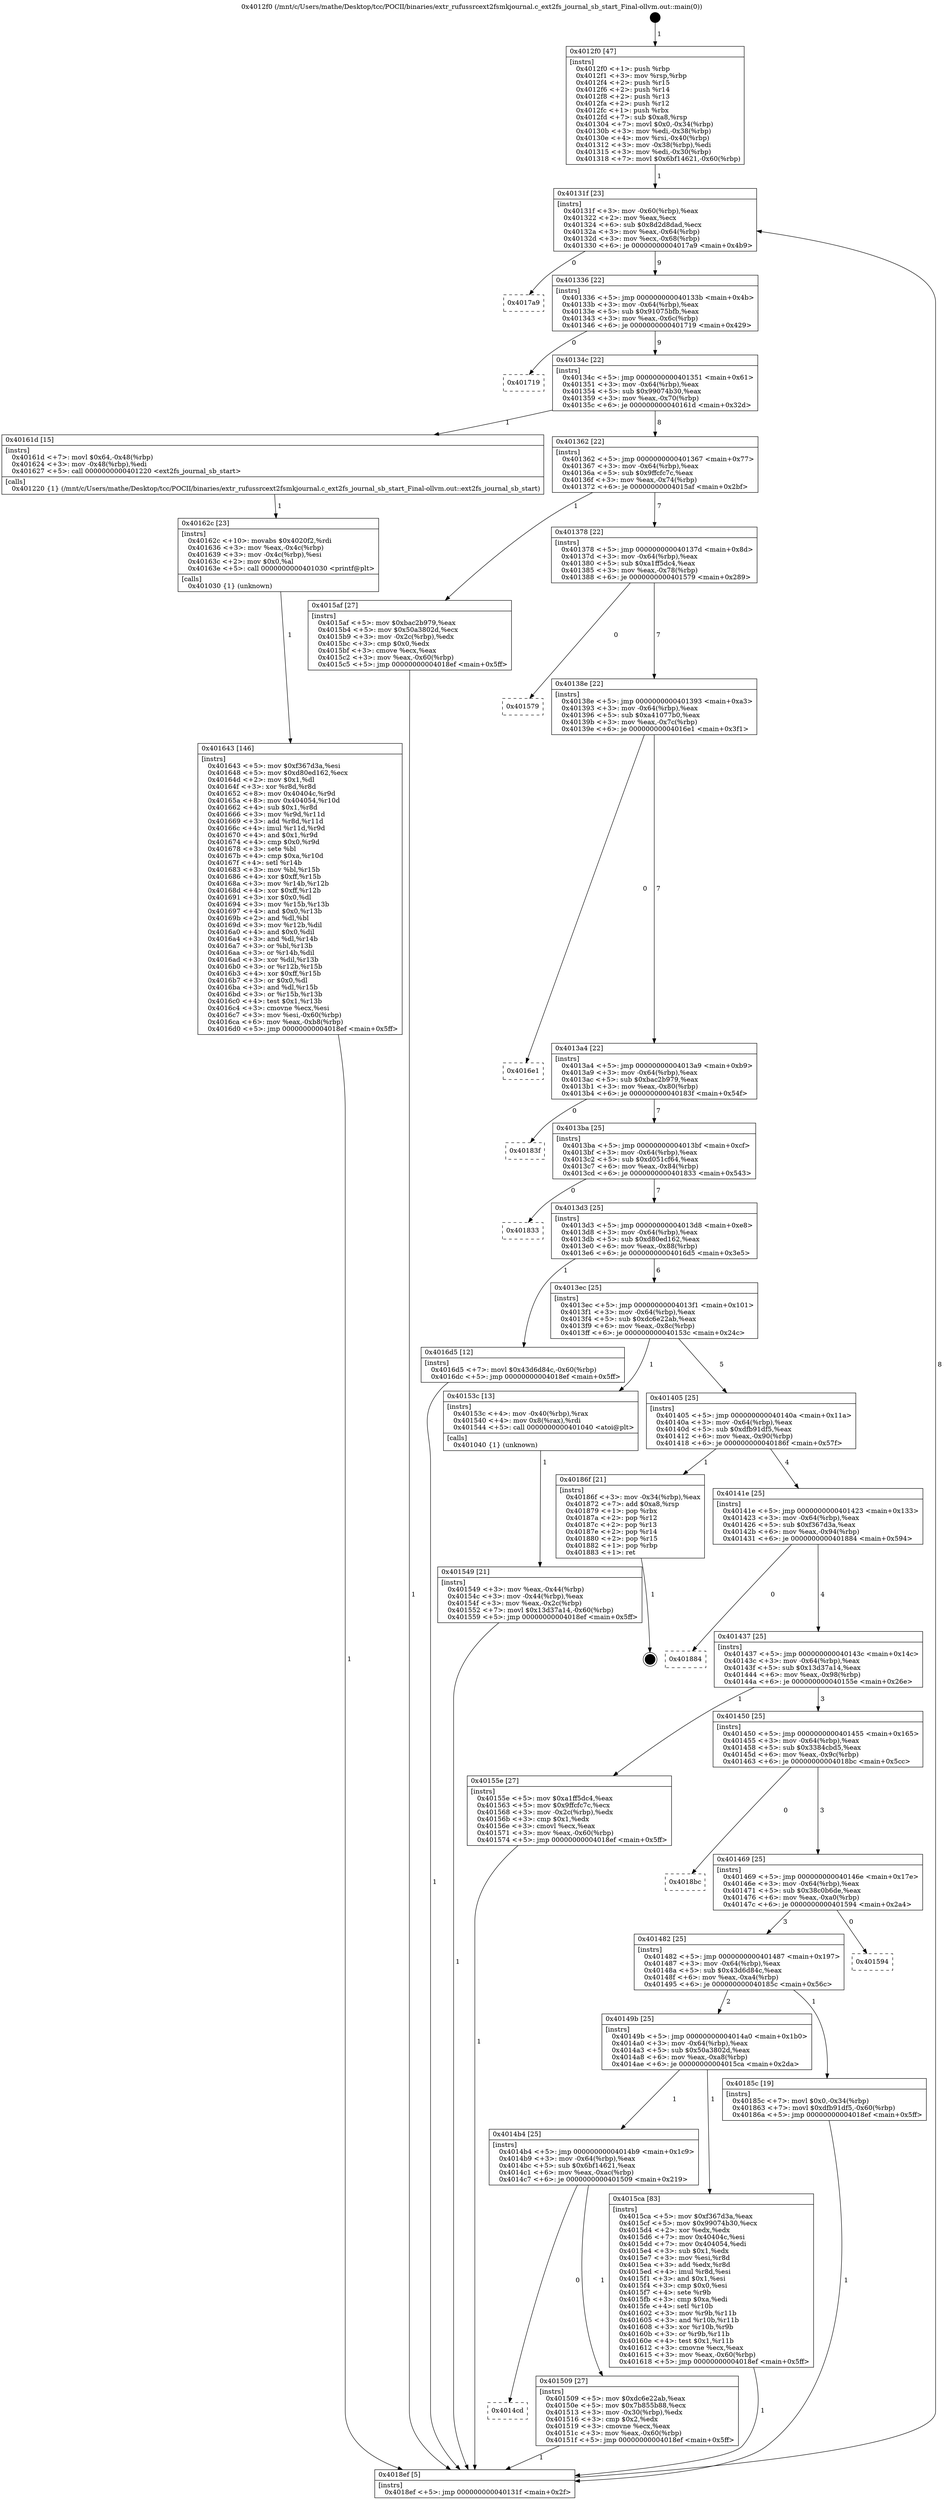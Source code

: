 digraph "0x4012f0" {
  label = "0x4012f0 (/mnt/c/Users/mathe/Desktop/tcc/POCII/binaries/extr_rufussrcext2fsmkjournal.c_ext2fs_journal_sb_start_Final-ollvm.out::main(0))"
  labelloc = "t"
  node[shape=record]

  Entry [label="",width=0.3,height=0.3,shape=circle,fillcolor=black,style=filled]
  "0x40131f" [label="{
     0x40131f [23]\l
     | [instrs]\l
     &nbsp;&nbsp;0x40131f \<+3\>: mov -0x60(%rbp),%eax\l
     &nbsp;&nbsp;0x401322 \<+2\>: mov %eax,%ecx\l
     &nbsp;&nbsp;0x401324 \<+6\>: sub $0x8d2d8dad,%ecx\l
     &nbsp;&nbsp;0x40132a \<+3\>: mov %eax,-0x64(%rbp)\l
     &nbsp;&nbsp;0x40132d \<+3\>: mov %ecx,-0x68(%rbp)\l
     &nbsp;&nbsp;0x401330 \<+6\>: je 00000000004017a9 \<main+0x4b9\>\l
  }"]
  "0x4017a9" [label="{
     0x4017a9\l
  }", style=dashed]
  "0x401336" [label="{
     0x401336 [22]\l
     | [instrs]\l
     &nbsp;&nbsp;0x401336 \<+5\>: jmp 000000000040133b \<main+0x4b\>\l
     &nbsp;&nbsp;0x40133b \<+3\>: mov -0x64(%rbp),%eax\l
     &nbsp;&nbsp;0x40133e \<+5\>: sub $0x91075bfb,%eax\l
     &nbsp;&nbsp;0x401343 \<+3\>: mov %eax,-0x6c(%rbp)\l
     &nbsp;&nbsp;0x401346 \<+6\>: je 0000000000401719 \<main+0x429\>\l
  }"]
  Exit [label="",width=0.3,height=0.3,shape=circle,fillcolor=black,style=filled,peripheries=2]
  "0x401719" [label="{
     0x401719\l
  }", style=dashed]
  "0x40134c" [label="{
     0x40134c [22]\l
     | [instrs]\l
     &nbsp;&nbsp;0x40134c \<+5\>: jmp 0000000000401351 \<main+0x61\>\l
     &nbsp;&nbsp;0x401351 \<+3\>: mov -0x64(%rbp),%eax\l
     &nbsp;&nbsp;0x401354 \<+5\>: sub $0x99074b30,%eax\l
     &nbsp;&nbsp;0x401359 \<+3\>: mov %eax,-0x70(%rbp)\l
     &nbsp;&nbsp;0x40135c \<+6\>: je 000000000040161d \<main+0x32d\>\l
  }"]
  "0x401643" [label="{
     0x401643 [146]\l
     | [instrs]\l
     &nbsp;&nbsp;0x401643 \<+5\>: mov $0xf367d3a,%esi\l
     &nbsp;&nbsp;0x401648 \<+5\>: mov $0xd80ed162,%ecx\l
     &nbsp;&nbsp;0x40164d \<+2\>: mov $0x1,%dl\l
     &nbsp;&nbsp;0x40164f \<+3\>: xor %r8d,%r8d\l
     &nbsp;&nbsp;0x401652 \<+8\>: mov 0x40404c,%r9d\l
     &nbsp;&nbsp;0x40165a \<+8\>: mov 0x404054,%r10d\l
     &nbsp;&nbsp;0x401662 \<+4\>: sub $0x1,%r8d\l
     &nbsp;&nbsp;0x401666 \<+3\>: mov %r9d,%r11d\l
     &nbsp;&nbsp;0x401669 \<+3\>: add %r8d,%r11d\l
     &nbsp;&nbsp;0x40166c \<+4\>: imul %r11d,%r9d\l
     &nbsp;&nbsp;0x401670 \<+4\>: and $0x1,%r9d\l
     &nbsp;&nbsp;0x401674 \<+4\>: cmp $0x0,%r9d\l
     &nbsp;&nbsp;0x401678 \<+3\>: sete %bl\l
     &nbsp;&nbsp;0x40167b \<+4\>: cmp $0xa,%r10d\l
     &nbsp;&nbsp;0x40167f \<+4\>: setl %r14b\l
     &nbsp;&nbsp;0x401683 \<+3\>: mov %bl,%r15b\l
     &nbsp;&nbsp;0x401686 \<+4\>: xor $0xff,%r15b\l
     &nbsp;&nbsp;0x40168a \<+3\>: mov %r14b,%r12b\l
     &nbsp;&nbsp;0x40168d \<+4\>: xor $0xff,%r12b\l
     &nbsp;&nbsp;0x401691 \<+3\>: xor $0x0,%dl\l
     &nbsp;&nbsp;0x401694 \<+3\>: mov %r15b,%r13b\l
     &nbsp;&nbsp;0x401697 \<+4\>: and $0x0,%r13b\l
     &nbsp;&nbsp;0x40169b \<+2\>: and %dl,%bl\l
     &nbsp;&nbsp;0x40169d \<+3\>: mov %r12b,%dil\l
     &nbsp;&nbsp;0x4016a0 \<+4\>: and $0x0,%dil\l
     &nbsp;&nbsp;0x4016a4 \<+3\>: and %dl,%r14b\l
     &nbsp;&nbsp;0x4016a7 \<+3\>: or %bl,%r13b\l
     &nbsp;&nbsp;0x4016aa \<+3\>: or %r14b,%dil\l
     &nbsp;&nbsp;0x4016ad \<+3\>: xor %dil,%r13b\l
     &nbsp;&nbsp;0x4016b0 \<+3\>: or %r12b,%r15b\l
     &nbsp;&nbsp;0x4016b3 \<+4\>: xor $0xff,%r15b\l
     &nbsp;&nbsp;0x4016b7 \<+3\>: or $0x0,%dl\l
     &nbsp;&nbsp;0x4016ba \<+3\>: and %dl,%r15b\l
     &nbsp;&nbsp;0x4016bd \<+3\>: or %r15b,%r13b\l
     &nbsp;&nbsp;0x4016c0 \<+4\>: test $0x1,%r13b\l
     &nbsp;&nbsp;0x4016c4 \<+3\>: cmovne %ecx,%esi\l
     &nbsp;&nbsp;0x4016c7 \<+3\>: mov %esi,-0x60(%rbp)\l
     &nbsp;&nbsp;0x4016ca \<+6\>: mov %eax,-0xb8(%rbp)\l
     &nbsp;&nbsp;0x4016d0 \<+5\>: jmp 00000000004018ef \<main+0x5ff\>\l
  }"]
  "0x40161d" [label="{
     0x40161d [15]\l
     | [instrs]\l
     &nbsp;&nbsp;0x40161d \<+7\>: movl $0x64,-0x48(%rbp)\l
     &nbsp;&nbsp;0x401624 \<+3\>: mov -0x48(%rbp),%edi\l
     &nbsp;&nbsp;0x401627 \<+5\>: call 0000000000401220 \<ext2fs_journal_sb_start\>\l
     | [calls]\l
     &nbsp;&nbsp;0x401220 \{1\} (/mnt/c/Users/mathe/Desktop/tcc/POCII/binaries/extr_rufussrcext2fsmkjournal.c_ext2fs_journal_sb_start_Final-ollvm.out::ext2fs_journal_sb_start)\l
  }"]
  "0x401362" [label="{
     0x401362 [22]\l
     | [instrs]\l
     &nbsp;&nbsp;0x401362 \<+5\>: jmp 0000000000401367 \<main+0x77\>\l
     &nbsp;&nbsp;0x401367 \<+3\>: mov -0x64(%rbp),%eax\l
     &nbsp;&nbsp;0x40136a \<+5\>: sub $0x9ffcfc7c,%eax\l
     &nbsp;&nbsp;0x40136f \<+3\>: mov %eax,-0x74(%rbp)\l
     &nbsp;&nbsp;0x401372 \<+6\>: je 00000000004015af \<main+0x2bf\>\l
  }"]
  "0x40162c" [label="{
     0x40162c [23]\l
     | [instrs]\l
     &nbsp;&nbsp;0x40162c \<+10\>: movabs $0x4020f2,%rdi\l
     &nbsp;&nbsp;0x401636 \<+3\>: mov %eax,-0x4c(%rbp)\l
     &nbsp;&nbsp;0x401639 \<+3\>: mov -0x4c(%rbp),%esi\l
     &nbsp;&nbsp;0x40163c \<+2\>: mov $0x0,%al\l
     &nbsp;&nbsp;0x40163e \<+5\>: call 0000000000401030 \<printf@plt\>\l
     | [calls]\l
     &nbsp;&nbsp;0x401030 \{1\} (unknown)\l
  }"]
  "0x4015af" [label="{
     0x4015af [27]\l
     | [instrs]\l
     &nbsp;&nbsp;0x4015af \<+5\>: mov $0xbac2b979,%eax\l
     &nbsp;&nbsp;0x4015b4 \<+5\>: mov $0x50a3802d,%ecx\l
     &nbsp;&nbsp;0x4015b9 \<+3\>: mov -0x2c(%rbp),%edx\l
     &nbsp;&nbsp;0x4015bc \<+3\>: cmp $0x0,%edx\l
     &nbsp;&nbsp;0x4015bf \<+3\>: cmove %ecx,%eax\l
     &nbsp;&nbsp;0x4015c2 \<+3\>: mov %eax,-0x60(%rbp)\l
     &nbsp;&nbsp;0x4015c5 \<+5\>: jmp 00000000004018ef \<main+0x5ff\>\l
  }"]
  "0x401378" [label="{
     0x401378 [22]\l
     | [instrs]\l
     &nbsp;&nbsp;0x401378 \<+5\>: jmp 000000000040137d \<main+0x8d\>\l
     &nbsp;&nbsp;0x40137d \<+3\>: mov -0x64(%rbp),%eax\l
     &nbsp;&nbsp;0x401380 \<+5\>: sub $0xa1ff5dc4,%eax\l
     &nbsp;&nbsp;0x401385 \<+3\>: mov %eax,-0x78(%rbp)\l
     &nbsp;&nbsp;0x401388 \<+6\>: je 0000000000401579 \<main+0x289\>\l
  }"]
  "0x401549" [label="{
     0x401549 [21]\l
     | [instrs]\l
     &nbsp;&nbsp;0x401549 \<+3\>: mov %eax,-0x44(%rbp)\l
     &nbsp;&nbsp;0x40154c \<+3\>: mov -0x44(%rbp),%eax\l
     &nbsp;&nbsp;0x40154f \<+3\>: mov %eax,-0x2c(%rbp)\l
     &nbsp;&nbsp;0x401552 \<+7\>: movl $0x13d37a14,-0x60(%rbp)\l
     &nbsp;&nbsp;0x401559 \<+5\>: jmp 00000000004018ef \<main+0x5ff\>\l
  }"]
  "0x401579" [label="{
     0x401579\l
  }", style=dashed]
  "0x40138e" [label="{
     0x40138e [22]\l
     | [instrs]\l
     &nbsp;&nbsp;0x40138e \<+5\>: jmp 0000000000401393 \<main+0xa3\>\l
     &nbsp;&nbsp;0x401393 \<+3\>: mov -0x64(%rbp),%eax\l
     &nbsp;&nbsp;0x401396 \<+5\>: sub $0xa41077b0,%eax\l
     &nbsp;&nbsp;0x40139b \<+3\>: mov %eax,-0x7c(%rbp)\l
     &nbsp;&nbsp;0x40139e \<+6\>: je 00000000004016e1 \<main+0x3f1\>\l
  }"]
  "0x4012f0" [label="{
     0x4012f0 [47]\l
     | [instrs]\l
     &nbsp;&nbsp;0x4012f0 \<+1\>: push %rbp\l
     &nbsp;&nbsp;0x4012f1 \<+3\>: mov %rsp,%rbp\l
     &nbsp;&nbsp;0x4012f4 \<+2\>: push %r15\l
     &nbsp;&nbsp;0x4012f6 \<+2\>: push %r14\l
     &nbsp;&nbsp;0x4012f8 \<+2\>: push %r13\l
     &nbsp;&nbsp;0x4012fa \<+2\>: push %r12\l
     &nbsp;&nbsp;0x4012fc \<+1\>: push %rbx\l
     &nbsp;&nbsp;0x4012fd \<+7\>: sub $0xa8,%rsp\l
     &nbsp;&nbsp;0x401304 \<+7\>: movl $0x0,-0x34(%rbp)\l
     &nbsp;&nbsp;0x40130b \<+3\>: mov %edi,-0x38(%rbp)\l
     &nbsp;&nbsp;0x40130e \<+4\>: mov %rsi,-0x40(%rbp)\l
     &nbsp;&nbsp;0x401312 \<+3\>: mov -0x38(%rbp),%edi\l
     &nbsp;&nbsp;0x401315 \<+3\>: mov %edi,-0x30(%rbp)\l
     &nbsp;&nbsp;0x401318 \<+7\>: movl $0x6bf14621,-0x60(%rbp)\l
  }"]
  "0x4016e1" [label="{
     0x4016e1\l
  }", style=dashed]
  "0x4013a4" [label="{
     0x4013a4 [22]\l
     | [instrs]\l
     &nbsp;&nbsp;0x4013a4 \<+5\>: jmp 00000000004013a9 \<main+0xb9\>\l
     &nbsp;&nbsp;0x4013a9 \<+3\>: mov -0x64(%rbp),%eax\l
     &nbsp;&nbsp;0x4013ac \<+5\>: sub $0xbac2b979,%eax\l
     &nbsp;&nbsp;0x4013b1 \<+3\>: mov %eax,-0x80(%rbp)\l
     &nbsp;&nbsp;0x4013b4 \<+6\>: je 000000000040183f \<main+0x54f\>\l
  }"]
  "0x4018ef" [label="{
     0x4018ef [5]\l
     | [instrs]\l
     &nbsp;&nbsp;0x4018ef \<+5\>: jmp 000000000040131f \<main+0x2f\>\l
  }"]
  "0x40183f" [label="{
     0x40183f\l
  }", style=dashed]
  "0x4013ba" [label="{
     0x4013ba [25]\l
     | [instrs]\l
     &nbsp;&nbsp;0x4013ba \<+5\>: jmp 00000000004013bf \<main+0xcf\>\l
     &nbsp;&nbsp;0x4013bf \<+3\>: mov -0x64(%rbp),%eax\l
     &nbsp;&nbsp;0x4013c2 \<+5\>: sub $0xd051cf64,%eax\l
     &nbsp;&nbsp;0x4013c7 \<+6\>: mov %eax,-0x84(%rbp)\l
     &nbsp;&nbsp;0x4013cd \<+6\>: je 0000000000401833 \<main+0x543\>\l
  }"]
  "0x4014cd" [label="{
     0x4014cd\l
  }", style=dashed]
  "0x401833" [label="{
     0x401833\l
  }", style=dashed]
  "0x4013d3" [label="{
     0x4013d3 [25]\l
     | [instrs]\l
     &nbsp;&nbsp;0x4013d3 \<+5\>: jmp 00000000004013d8 \<main+0xe8\>\l
     &nbsp;&nbsp;0x4013d8 \<+3\>: mov -0x64(%rbp),%eax\l
     &nbsp;&nbsp;0x4013db \<+5\>: sub $0xd80ed162,%eax\l
     &nbsp;&nbsp;0x4013e0 \<+6\>: mov %eax,-0x88(%rbp)\l
     &nbsp;&nbsp;0x4013e6 \<+6\>: je 00000000004016d5 \<main+0x3e5\>\l
  }"]
  "0x401509" [label="{
     0x401509 [27]\l
     | [instrs]\l
     &nbsp;&nbsp;0x401509 \<+5\>: mov $0xdc6e22ab,%eax\l
     &nbsp;&nbsp;0x40150e \<+5\>: mov $0x7b855b88,%ecx\l
     &nbsp;&nbsp;0x401513 \<+3\>: mov -0x30(%rbp),%edx\l
     &nbsp;&nbsp;0x401516 \<+3\>: cmp $0x2,%edx\l
     &nbsp;&nbsp;0x401519 \<+3\>: cmovne %ecx,%eax\l
     &nbsp;&nbsp;0x40151c \<+3\>: mov %eax,-0x60(%rbp)\l
     &nbsp;&nbsp;0x40151f \<+5\>: jmp 00000000004018ef \<main+0x5ff\>\l
  }"]
  "0x4016d5" [label="{
     0x4016d5 [12]\l
     | [instrs]\l
     &nbsp;&nbsp;0x4016d5 \<+7\>: movl $0x43d6d84c,-0x60(%rbp)\l
     &nbsp;&nbsp;0x4016dc \<+5\>: jmp 00000000004018ef \<main+0x5ff\>\l
  }"]
  "0x4013ec" [label="{
     0x4013ec [25]\l
     | [instrs]\l
     &nbsp;&nbsp;0x4013ec \<+5\>: jmp 00000000004013f1 \<main+0x101\>\l
     &nbsp;&nbsp;0x4013f1 \<+3\>: mov -0x64(%rbp),%eax\l
     &nbsp;&nbsp;0x4013f4 \<+5\>: sub $0xdc6e22ab,%eax\l
     &nbsp;&nbsp;0x4013f9 \<+6\>: mov %eax,-0x8c(%rbp)\l
     &nbsp;&nbsp;0x4013ff \<+6\>: je 000000000040153c \<main+0x24c\>\l
  }"]
  "0x4014b4" [label="{
     0x4014b4 [25]\l
     | [instrs]\l
     &nbsp;&nbsp;0x4014b4 \<+5\>: jmp 00000000004014b9 \<main+0x1c9\>\l
     &nbsp;&nbsp;0x4014b9 \<+3\>: mov -0x64(%rbp),%eax\l
     &nbsp;&nbsp;0x4014bc \<+5\>: sub $0x6bf14621,%eax\l
     &nbsp;&nbsp;0x4014c1 \<+6\>: mov %eax,-0xac(%rbp)\l
     &nbsp;&nbsp;0x4014c7 \<+6\>: je 0000000000401509 \<main+0x219\>\l
  }"]
  "0x40153c" [label="{
     0x40153c [13]\l
     | [instrs]\l
     &nbsp;&nbsp;0x40153c \<+4\>: mov -0x40(%rbp),%rax\l
     &nbsp;&nbsp;0x401540 \<+4\>: mov 0x8(%rax),%rdi\l
     &nbsp;&nbsp;0x401544 \<+5\>: call 0000000000401040 \<atoi@plt\>\l
     | [calls]\l
     &nbsp;&nbsp;0x401040 \{1\} (unknown)\l
  }"]
  "0x401405" [label="{
     0x401405 [25]\l
     | [instrs]\l
     &nbsp;&nbsp;0x401405 \<+5\>: jmp 000000000040140a \<main+0x11a\>\l
     &nbsp;&nbsp;0x40140a \<+3\>: mov -0x64(%rbp),%eax\l
     &nbsp;&nbsp;0x40140d \<+5\>: sub $0xdfb91df5,%eax\l
     &nbsp;&nbsp;0x401412 \<+6\>: mov %eax,-0x90(%rbp)\l
     &nbsp;&nbsp;0x401418 \<+6\>: je 000000000040186f \<main+0x57f\>\l
  }"]
  "0x4015ca" [label="{
     0x4015ca [83]\l
     | [instrs]\l
     &nbsp;&nbsp;0x4015ca \<+5\>: mov $0xf367d3a,%eax\l
     &nbsp;&nbsp;0x4015cf \<+5\>: mov $0x99074b30,%ecx\l
     &nbsp;&nbsp;0x4015d4 \<+2\>: xor %edx,%edx\l
     &nbsp;&nbsp;0x4015d6 \<+7\>: mov 0x40404c,%esi\l
     &nbsp;&nbsp;0x4015dd \<+7\>: mov 0x404054,%edi\l
     &nbsp;&nbsp;0x4015e4 \<+3\>: sub $0x1,%edx\l
     &nbsp;&nbsp;0x4015e7 \<+3\>: mov %esi,%r8d\l
     &nbsp;&nbsp;0x4015ea \<+3\>: add %edx,%r8d\l
     &nbsp;&nbsp;0x4015ed \<+4\>: imul %r8d,%esi\l
     &nbsp;&nbsp;0x4015f1 \<+3\>: and $0x1,%esi\l
     &nbsp;&nbsp;0x4015f4 \<+3\>: cmp $0x0,%esi\l
     &nbsp;&nbsp;0x4015f7 \<+4\>: sete %r9b\l
     &nbsp;&nbsp;0x4015fb \<+3\>: cmp $0xa,%edi\l
     &nbsp;&nbsp;0x4015fe \<+4\>: setl %r10b\l
     &nbsp;&nbsp;0x401602 \<+3\>: mov %r9b,%r11b\l
     &nbsp;&nbsp;0x401605 \<+3\>: and %r10b,%r11b\l
     &nbsp;&nbsp;0x401608 \<+3\>: xor %r10b,%r9b\l
     &nbsp;&nbsp;0x40160b \<+3\>: or %r9b,%r11b\l
     &nbsp;&nbsp;0x40160e \<+4\>: test $0x1,%r11b\l
     &nbsp;&nbsp;0x401612 \<+3\>: cmovne %ecx,%eax\l
     &nbsp;&nbsp;0x401615 \<+3\>: mov %eax,-0x60(%rbp)\l
     &nbsp;&nbsp;0x401618 \<+5\>: jmp 00000000004018ef \<main+0x5ff\>\l
  }"]
  "0x40186f" [label="{
     0x40186f [21]\l
     | [instrs]\l
     &nbsp;&nbsp;0x40186f \<+3\>: mov -0x34(%rbp),%eax\l
     &nbsp;&nbsp;0x401872 \<+7\>: add $0xa8,%rsp\l
     &nbsp;&nbsp;0x401879 \<+1\>: pop %rbx\l
     &nbsp;&nbsp;0x40187a \<+2\>: pop %r12\l
     &nbsp;&nbsp;0x40187c \<+2\>: pop %r13\l
     &nbsp;&nbsp;0x40187e \<+2\>: pop %r14\l
     &nbsp;&nbsp;0x401880 \<+2\>: pop %r15\l
     &nbsp;&nbsp;0x401882 \<+1\>: pop %rbp\l
     &nbsp;&nbsp;0x401883 \<+1\>: ret\l
  }"]
  "0x40141e" [label="{
     0x40141e [25]\l
     | [instrs]\l
     &nbsp;&nbsp;0x40141e \<+5\>: jmp 0000000000401423 \<main+0x133\>\l
     &nbsp;&nbsp;0x401423 \<+3\>: mov -0x64(%rbp),%eax\l
     &nbsp;&nbsp;0x401426 \<+5\>: sub $0xf367d3a,%eax\l
     &nbsp;&nbsp;0x40142b \<+6\>: mov %eax,-0x94(%rbp)\l
     &nbsp;&nbsp;0x401431 \<+6\>: je 0000000000401884 \<main+0x594\>\l
  }"]
  "0x40149b" [label="{
     0x40149b [25]\l
     | [instrs]\l
     &nbsp;&nbsp;0x40149b \<+5\>: jmp 00000000004014a0 \<main+0x1b0\>\l
     &nbsp;&nbsp;0x4014a0 \<+3\>: mov -0x64(%rbp),%eax\l
     &nbsp;&nbsp;0x4014a3 \<+5\>: sub $0x50a3802d,%eax\l
     &nbsp;&nbsp;0x4014a8 \<+6\>: mov %eax,-0xa8(%rbp)\l
     &nbsp;&nbsp;0x4014ae \<+6\>: je 00000000004015ca \<main+0x2da\>\l
  }"]
  "0x401884" [label="{
     0x401884\l
  }", style=dashed]
  "0x401437" [label="{
     0x401437 [25]\l
     | [instrs]\l
     &nbsp;&nbsp;0x401437 \<+5\>: jmp 000000000040143c \<main+0x14c\>\l
     &nbsp;&nbsp;0x40143c \<+3\>: mov -0x64(%rbp),%eax\l
     &nbsp;&nbsp;0x40143f \<+5\>: sub $0x13d37a14,%eax\l
     &nbsp;&nbsp;0x401444 \<+6\>: mov %eax,-0x98(%rbp)\l
     &nbsp;&nbsp;0x40144a \<+6\>: je 000000000040155e \<main+0x26e\>\l
  }"]
  "0x40185c" [label="{
     0x40185c [19]\l
     | [instrs]\l
     &nbsp;&nbsp;0x40185c \<+7\>: movl $0x0,-0x34(%rbp)\l
     &nbsp;&nbsp;0x401863 \<+7\>: movl $0xdfb91df5,-0x60(%rbp)\l
     &nbsp;&nbsp;0x40186a \<+5\>: jmp 00000000004018ef \<main+0x5ff\>\l
  }"]
  "0x40155e" [label="{
     0x40155e [27]\l
     | [instrs]\l
     &nbsp;&nbsp;0x40155e \<+5\>: mov $0xa1ff5dc4,%eax\l
     &nbsp;&nbsp;0x401563 \<+5\>: mov $0x9ffcfc7c,%ecx\l
     &nbsp;&nbsp;0x401568 \<+3\>: mov -0x2c(%rbp),%edx\l
     &nbsp;&nbsp;0x40156b \<+3\>: cmp $0x1,%edx\l
     &nbsp;&nbsp;0x40156e \<+3\>: cmovl %ecx,%eax\l
     &nbsp;&nbsp;0x401571 \<+3\>: mov %eax,-0x60(%rbp)\l
     &nbsp;&nbsp;0x401574 \<+5\>: jmp 00000000004018ef \<main+0x5ff\>\l
  }"]
  "0x401450" [label="{
     0x401450 [25]\l
     | [instrs]\l
     &nbsp;&nbsp;0x401450 \<+5\>: jmp 0000000000401455 \<main+0x165\>\l
     &nbsp;&nbsp;0x401455 \<+3\>: mov -0x64(%rbp),%eax\l
     &nbsp;&nbsp;0x401458 \<+5\>: sub $0x3384cbd5,%eax\l
     &nbsp;&nbsp;0x40145d \<+6\>: mov %eax,-0x9c(%rbp)\l
     &nbsp;&nbsp;0x401463 \<+6\>: je 00000000004018bc \<main+0x5cc\>\l
  }"]
  "0x401482" [label="{
     0x401482 [25]\l
     | [instrs]\l
     &nbsp;&nbsp;0x401482 \<+5\>: jmp 0000000000401487 \<main+0x197\>\l
     &nbsp;&nbsp;0x401487 \<+3\>: mov -0x64(%rbp),%eax\l
     &nbsp;&nbsp;0x40148a \<+5\>: sub $0x43d6d84c,%eax\l
     &nbsp;&nbsp;0x40148f \<+6\>: mov %eax,-0xa4(%rbp)\l
     &nbsp;&nbsp;0x401495 \<+6\>: je 000000000040185c \<main+0x56c\>\l
  }"]
  "0x4018bc" [label="{
     0x4018bc\l
  }", style=dashed]
  "0x401469" [label="{
     0x401469 [25]\l
     | [instrs]\l
     &nbsp;&nbsp;0x401469 \<+5\>: jmp 000000000040146e \<main+0x17e\>\l
     &nbsp;&nbsp;0x40146e \<+3\>: mov -0x64(%rbp),%eax\l
     &nbsp;&nbsp;0x401471 \<+5\>: sub $0x38c0b6de,%eax\l
     &nbsp;&nbsp;0x401476 \<+6\>: mov %eax,-0xa0(%rbp)\l
     &nbsp;&nbsp;0x40147c \<+6\>: je 0000000000401594 \<main+0x2a4\>\l
  }"]
  "0x401594" [label="{
     0x401594\l
  }", style=dashed]
  Entry -> "0x4012f0" [label=" 1"]
  "0x40131f" -> "0x4017a9" [label=" 0"]
  "0x40131f" -> "0x401336" [label=" 9"]
  "0x40186f" -> Exit [label=" 1"]
  "0x401336" -> "0x401719" [label=" 0"]
  "0x401336" -> "0x40134c" [label=" 9"]
  "0x40185c" -> "0x4018ef" [label=" 1"]
  "0x40134c" -> "0x40161d" [label=" 1"]
  "0x40134c" -> "0x401362" [label=" 8"]
  "0x4016d5" -> "0x4018ef" [label=" 1"]
  "0x401362" -> "0x4015af" [label=" 1"]
  "0x401362" -> "0x401378" [label=" 7"]
  "0x401643" -> "0x4018ef" [label=" 1"]
  "0x401378" -> "0x401579" [label=" 0"]
  "0x401378" -> "0x40138e" [label=" 7"]
  "0x40162c" -> "0x401643" [label=" 1"]
  "0x40138e" -> "0x4016e1" [label=" 0"]
  "0x40138e" -> "0x4013a4" [label=" 7"]
  "0x40161d" -> "0x40162c" [label=" 1"]
  "0x4013a4" -> "0x40183f" [label=" 0"]
  "0x4013a4" -> "0x4013ba" [label=" 7"]
  "0x4015ca" -> "0x4018ef" [label=" 1"]
  "0x4013ba" -> "0x401833" [label=" 0"]
  "0x4013ba" -> "0x4013d3" [label=" 7"]
  "0x4015af" -> "0x4018ef" [label=" 1"]
  "0x4013d3" -> "0x4016d5" [label=" 1"]
  "0x4013d3" -> "0x4013ec" [label=" 6"]
  "0x40155e" -> "0x4018ef" [label=" 1"]
  "0x4013ec" -> "0x40153c" [label=" 1"]
  "0x4013ec" -> "0x401405" [label=" 5"]
  "0x40153c" -> "0x401549" [label=" 1"]
  "0x401405" -> "0x40186f" [label=" 1"]
  "0x401405" -> "0x40141e" [label=" 4"]
  "0x4018ef" -> "0x40131f" [label=" 8"]
  "0x40141e" -> "0x401884" [label=" 0"]
  "0x40141e" -> "0x401437" [label=" 4"]
  "0x401509" -> "0x4018ef" [label=" 1"]
  "0x401437" -> "0x40155e" [label=" 1"]
  "0x401437" -> "0x401450" [label=" 3"]
  "0x4014b4" -> "0x4014cd" [label=" 0"]
  "0x401450" -> "0x4018bc" [label=" 0"]
  "0x401450" -> "0x401469" [label=" 3"]
  "0x401549" -> "0x4018ef" [label=" 1"]
  "0x401469" -> "0x401594" [label=" 0"]
  "0x401469" -> "0x401482" [label=" 3"]
  "0x4014b4" -> "0x401509" [label=" 1"]
  "0x401482" -> "0x40185c" [label=" 1"]
  "0x401482" -> "0x40149b" [label=" 2"]
  "0x4012f0" -> "0x40131f" [label=" 1"]
  "0x40149b" -> "0x4015ca" [label=" 1"]
  "0x40149b" -> "0x4014b4" [label=" 1"]
}
